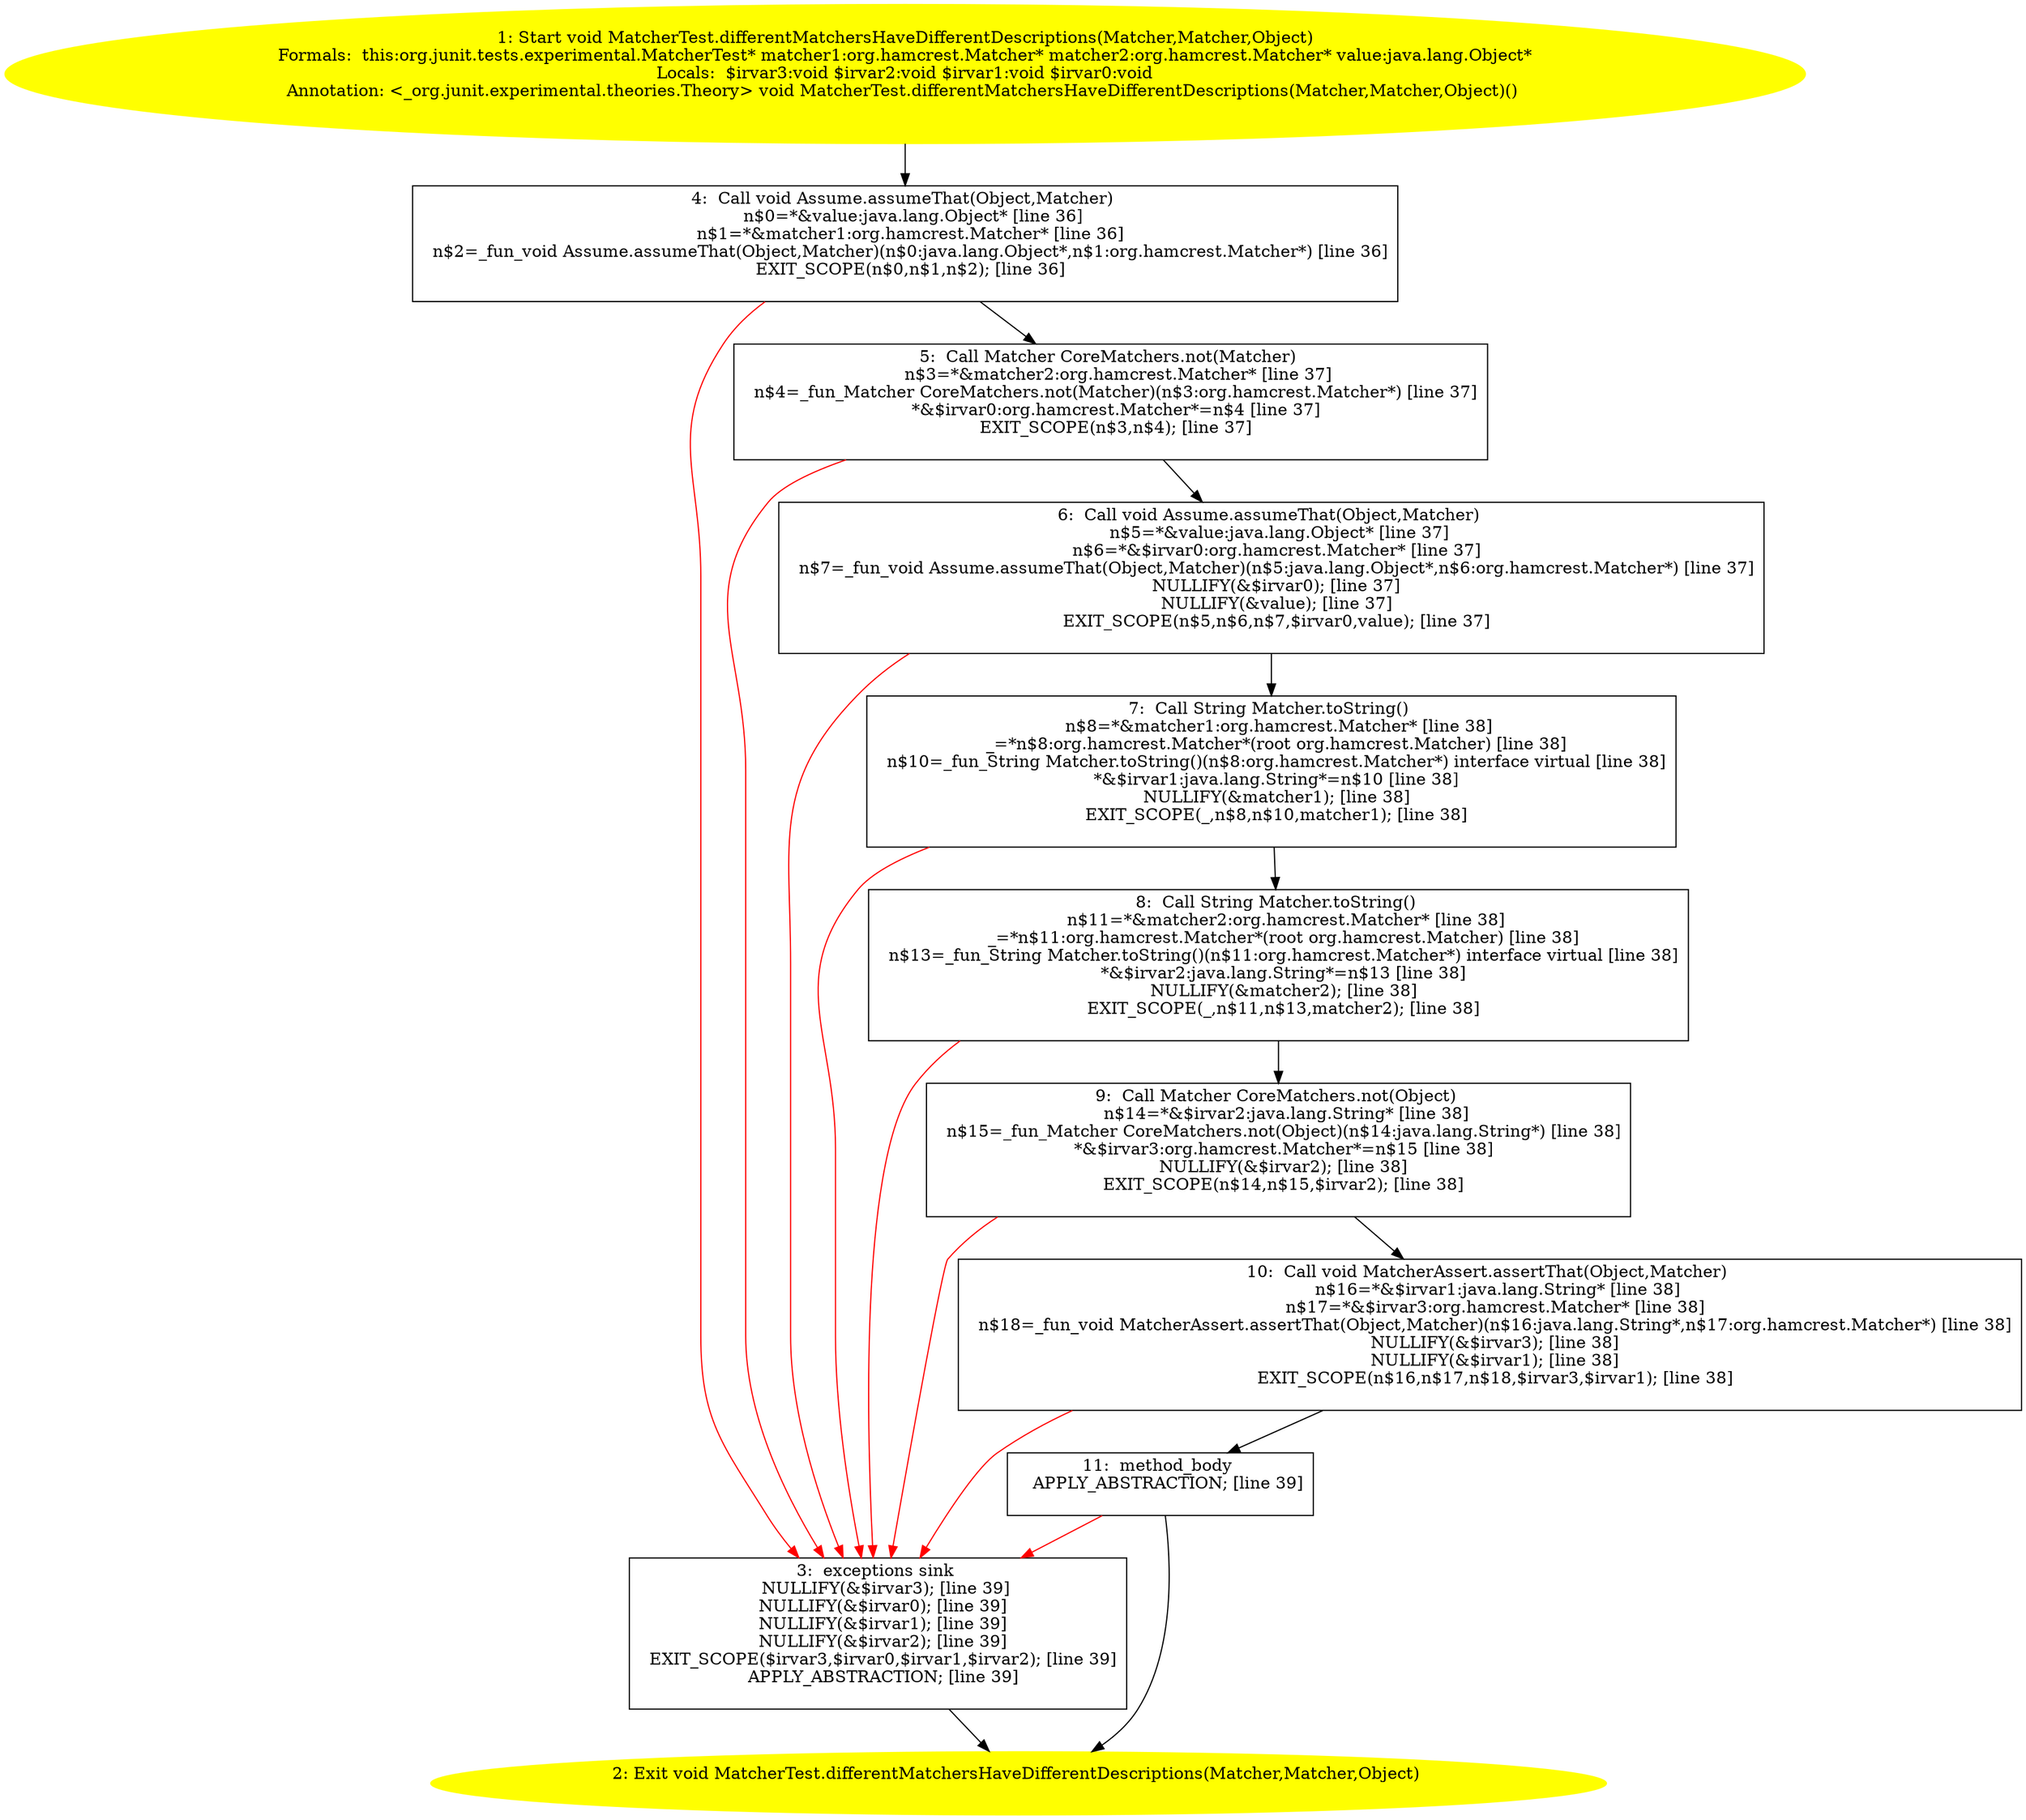 /* @generated */
digraph cfg {
"org.junit.tests.experimental.MatcherTest.differentMatchersHaveDifferentDescriptions(org.hamcrest.Mat.c66edfb973ecd1dfc65a28a95ddf0ad2_1" [label="1: Start void MatcherTest.differentMatchersHaveDifferentDescriptions(Matcher,Matcher,Object)\nFormals:  this:org.junit.tests.experimental.MatcherTest* matcher1:org.hamcrest.Matcher* matcher2:org.hamcrest.Matcher* value:java.lang.Object*\nLocals:  $irvar3:void $irvar2:void $irvar1:void $irvar0:void\nAnnotation: <_org.junit.experimental.theories.Theory> void MatcherTest.differentMatchersHaveDifferentDescriptions(Matcher,Matcher,Object)() \n  " color=yellow style=filled]
	

	 "org.junit.tests.experimental.MatcherTest.differentMatchersHaveDifferentDescriptions(org.hamcrest.Mat.c66edfb973ecd1dfc65a28a95ddf0ad2_1" -> "org.junit.tests.experimental.MatcherTest.differentMatchersHaveDifferentDescriptions(org.hamcrest.Mat.c66edfb973ecd1dfc65a28a95ddf0ad2_4" ;
"org.junit.tests.experimental.MatcherTest.differentMatchersHaveDifferentDescriptions(org.hamcrest.Mat.c66edfb973ecd1dfc65a28a95ddf0ad2_2" [label="2: Exit void MatcherTest.differentMatchersHaveDifferentDescriptions(Matcher,Matcher,Object) \n  " color=yellow style=filled]
	

"org.junit.tests.experimental.MatcherTest.differentMatchersHaveDifferentDescriptions(org.hamcrest.Mat.c66edfb973ecd1dfc65a28a95ddf0ad2_3" [label="3:  exceptions sink \n   NULLIFY(&$irvar3); [line 39]\n  NULLIFY(&$irvar0); [line 39]\n  NULLIFY(&$irvar1); [line 39]\n  NULLIFY(&$irvar2); [line 39]\n  EXIT_SCOPE($irvar3,$irvar0,$irvar1,$irvar2); [line 39]\n  APPLY_ABSTRACTION; [line 39]\n " shape="box"]
	

	 "org.junit.tests.experimental.MatcherTest.differentMatchersHaveDifferentDescriptions(org.hamcrest.Mat.c66edfb973ecd1dfc65a28a95ddf0ad2_3" -> "org.junit.tests.experimental.MatcherTest.differentMatchersHaveDifferentDescriptions(org.hamcrest.Mat.c66edfb973ecd1dfc65a28a95ddf0ad2_2" ;
"org.junit.tests.experimental.MatcherTest.differentMatchersHaveDifferentDescriptions(org.hamcrest.Mat.c66edfb973ecd1dfc65a28a95ddf0ad2_4" [label="4:  Call void Assume.assumeThat(Object,Matcher) \n   n$0=*&value:java.lang.Object* [line 36]\n  n$1=*&matcher1:org.hamcrest.Matcher* [line 36]\n  n$2=_fun_void Assume.assumeThat(Object,Matcher)(n$0:java.lang.Object*,n$1:org.hamcrest.Matcher*) [line 36]\n  EXIT_SCOPE(n$0,n$1,n$2); [line 36]\n " shape="box"]
	

	 "org.junit.tests.experimental.MatcherTest.differentMatchersHaveDifferentDescriptions(org.hamcrest.Mat.c66edfb973ecd1dfc65a28a95ddf0ad2_4" -> "org.junit.tests.experimental.MatcherTest.differentMatchersHaveDifferentDescriptions(org.hamcrest.Mat.c66edfb973ecd1dfc65a28a95ddf0ad2_5" ;
	 "org.junit.tests.experimental.MatcherTest.differentMatchersHaveDifferentDescriptions(org.hamcrest.Mat.c66edfb973ecd1dfc65a28a95ddf0ad2_4" -> "org.junit.tests.experimental.MatcherTest.differentMatchersHaveDifferentDescriptions(org.hamcrest.Mat.c66edfb973ecd1dfc65a28a95ddf0ad2_3" [color="red" ];
"org.junit.tests.experimental.MatcherTest.differentMatchersHaveDifferentDescriptions(org.hamcrest.Mat.c66edfb973ecd1dfc65a28a95ddf0ad2_5" [label="5:  Call Matcher CoreMatchers.not(Matcher) \n   n$3=*&matcher2:org.hamcrest.Matcher* [line 37]\n  n$4=_fun_Matcher CoreMatchers.not(Matcher)(n$3:org.hamcrest.Matcher*) [line 37]\n  *&$irvar0:org.hamcrest.Matcher*=n$4 [line 37]\n  EXIT_SCOPE(n$3,n$4); [line 37]\n " shape="box"]
	

	 "org.junit.tests.experimental.MatcherTest.differentMatchersHaveDifferentDescriptions(org.hamcrest.Mat.c66edfb973ecd1dfc65a28a95ddf0ad2_5" -> "org.junit.tests.experimental.MatcherTest.differentMatchersHaveDifferentDescriptions(org.hamcrest.Mat.c66edfb973ecd1dfc65a28a95ddf0ad2_6" ;
	 "org.junit.tests.experimental.MatcherTest.differentMatchersHaveDifferentDescriptions(org.hamcrest.Mat.c66edfb973ecd1dfc65a28a95ddf0ad2_5" -> "org.junit.tests.experimental.MatcherTest.differentMatchersHaveDifferentDescriptions(org.hamcrest.Mat.c66edfb973ecd1dfc65a28a95ddf0ad2_3" [color="red" ];
"org.junit.tests.experimental.MatcherTest.differentMatchersHaveDifferentDescriptions(org.hamcrest.Mat.c66edfb973ecd1dfc65a28a95ddf0ad2_6" [label="6:  Call void Assume.assumeThat(Object,Matcher) \n   n$5=*&value:java.lang.Object* [line 37]\n  n$6=*&$irvar0:org.hamcrest.Matcher* [line 37]\n  n$7=_fun_void Assume.assumeThat(Object,Matcher)(n$5:java.lang.Object*,n$6:org.hamcrest.Matcher*) [line 37]\n  NULLIFY(&$irvar0); [line 37]\n  NULLIFY(&value); [line 37]\n  EXIT_SCOPE(n$5,n$6,n$7,$irvar0,value); [line 37]\n " shape="box"]
	

	 "org.junit.tests.experimental.MatcherTest.differentMatchersHaveDifferentDescriptions(org.hamcrest.Mat.c66edfb973ecd1dfc65a28a95ddf0ad2_6" -> "org.junit.tests.experimental.MatcherTest.differentMatchersHaveDifferentDescriptions(org.hamcrest.Mat.c66edfb973ecd1dfc65a28a95ddf0ad2_7" ;
	 "org.junit.tests.experimental.MatcherTest.differentMatchersHaveDifferentDescriptions(org.hamcrest.Mat.c66edfb973ecd1dfc65a28a95ddf0ad2_6" -> "org.junit.tests.experimental.MatcherTest.differentMatchersHaveDifferentDescriptions(org.hamcrest.Mat.c66edfb973ecd1dfc65a28a95ddf0ad2_3" [color="red" ];
"org.junit.tests.experimental.MatcherTest.differentMatchersHaveDifferentDescriptions(org.hamcrest.Mat.c66edfb973ecd1dfc65a28a95ddf0ad2_7" [label="7:  Call String Matcher.toString() \n   n$8=*&matcher1:org.hamcrest.Matcher* [line 38]\n  _=*n$8:org.hamcrest.Matcher*(root org.hamcrest.Matcher) [line 38]\n  n$10=_fun_String Matcher.toString()(n$8:org.hamcrest.Matcher*) interface virtual [line 38]\n  *&$irvar1:java.lang.String*=n$10 [line 38]\n  NULLIFY(&matcher1); [line 38]\n  EXIT_SCOPE(_,n$8,n$10,matcher1); [line 38]\n " shape="box"]
	

	 "org.junit.tests.experimental.MatcherTest.differentMatchersHaveDifferentDescriptions(org.hamcrest.Mat.c66edfb973ecd1dfc65a28a95ddf0ad2_7" -> "org.junit.tests.experimental.MatcherTest.differentMatchersHaveDifferentDescriptions(org.hamcrest.Mat.c66edfb973ecd1dfc65a28a95ddf0ad2_8" ;
	 "org.junit.tests.experimental.MatcherTest.differentMatchersHaveDifferentDescriptions(org.hamcrest.Mat.c66edfb973ecd1dfc65a28a95ddf0ad2_7" -> "org.junit.tests.experimental.MatcherTest.differentMatchersHaveDifferentDescriptions(org.hamcrest.Mat.c66edfb973ecd1dfc65a28a95ddf0ad2_3" [color="red" ];
"org.junit.tests.experimental.MatcherTest.differentMatchersHaveDifferentDescriptions(org.hamcrest.Mat.c66edfb973ecd1dfc65a28a95ddf0ad2_8" [label="8:  Call String Matcher.toString() \n   n$11=*&matcher2:org.hamcrest.Matcher* [line 38]\n  _=*n$11:org.hamcrest.Matcher*(root org.hamcrest.Matcher) [line 38]\n  n$13=_fun_String Matcher.toString()(n$11:org.hamcrest.Matcher*) interface virtual [line 38]\n  *&$irvar2:java.lang.String*=n$13 [line 38]\n  NULLIFY(&matcher2); [line 38]\n  EXIT_SCOPE(_,n$11,n$13,matcher2); [line 38]\n " shape="box"]
	

	 "org.junit.tests.experimental.MatcherTest.differentMatchersHaveDifferentDescriptions(org.hamcrest.Mat.c66edfb973ecd1dfc65a28a95ddf0ad2_8" -> "org.junit.tests.experimental.MatcherTest.differentMatchersHaveDifferentDescriptions(org.hamcrest.Mat.c66edfb973ecd1dfc65a28a95ddf0ad2_9" ;
	 "org.junit.tests.experimental.MatcherTest.differentMatchersHaveDifferentDescriptions(org.hamcrest.Mat.c66edfb973ecd1dfc65a28a95ddf0ad2_8" -> "org.junit.tests.experimental.MatcherTest.differentMatchersHaveDifferentDescriptions(org.hamcrest.Mat.c66edfb973ecd1dfc65a28a95ddf0ad2_3" [color="red" ];
"org.junit.tests.experimental.MatcherTest.differentMatchersHaveDifferentDescriptions(org.hamcrest.Mat.c66edfb973ecd1dfc65a28a95ddf0ad2_9" [label="9:  Call Matcher CoreMatchers.not(Object) \n   n$14=*&$irvar2:java.lang.String* [line 38]\n  n$15=_fun_Matcher CoreMatchers.not(Object)(n$14:java.lang.String*) [line 38]\n  *&$irvar3:org.hamcrest.Matcher*=n$15 [line 38]\n  NULLIFY(&$irvar2); [line 38]\n  EXIT_SCOPE(n$14,n$15,$irvar2); [line 38]\n " shape="box"]
	

	 "org.junit.tests.experimental.MatcherTest.differentMatchersHaveDifferentDescriptions(org.hamcrest.Mat.c66edfb973ecd1dfc65a28a95ddf0ad2_9" -> "org.junit.tests.experimental.MatcherTest.differentMatchersHaveDifferentDescriptions(org.hamcrest.Mat.c66edfb973ecd1dfc65a28a95ddf0ad2_10" ;
	 "org.junit.tests.experimental.MatcherTest.differentMatchersHaveDifferentDescriptions(org.hamcrest.Mat.c66edfb973ecd1dfc65a28a95ddf0ad2_9" -> "org.junit.tests.experimental.MatcherTest.differentMatchersHaveDifferentDescriptions(org.hamcrest.Mat.c66edfb973ecd1dfc65a28a95ddf0ad2_3" [color="red" ];
"org.junit.tests.experimental.MatcherTest.differentMatchersHaveDifferentDescriptions(org.hamcrest.Mat.c66edfb973ecd1dfc65a28a95ddf0ad2_10" [label="10:  Call void MatcherAssert.assertThat(Object,Matcher) \n   n$16=*&$irvar1:java.lang.String* [line 38]\n  n$17=*&$irvar3:org.hamcrest.Matcher* [line 38]\n  n$18=_fun_void MatcherAssert.assertThat(Object,Matcher)(n$16:java.lang.String*,n$17:org.hamcrest.Matcher*) [line 38]\n  NULLIFY(&$irvar3); [line 38]\n  NULLIFY(&$irvar1); [line 38]\n  EXIT_SCOPE(n$16,n$17,n$18,$irvar3,$irvar1); [line 38]\n " shape="box"]
	

	 "org.junit.tests.experimental.MatcherTest.differentMatchersHaveDifferentDescriptions(org.hamcrest.Mat.c66edfb973ecd1dfc65a28a95ddf0ad2_10" -> "org.junit.tests.experimental.MatcherTest.differentMatchersHaveDifferentDescriptions(org.hamcrest.Mat.c66edfb973ecd1dfc65a28a95ddf0ad2_11" ;
	 "org.junit.tests.experimental.MatcherTest.differentMatchersHaveDifferentDescriptions(org.hamcrest.Mat.c66edfb973ecd1dfc65a28a95ddf0ad2_10" -> "org.junit.tests.experimental.MatcherTest.differentMatchersHaveDifferentDescriptions(org.hamcrest.Mat.c66edfb973ecd1dfc65a28a95ddf0ad2_3" [color="red" ];
"org.junit.tests.experimental.MatcherTest.differentMatchersHaveDifferentDescriptions(org.hamcrest.Mat.c66edfb973ecd1dfc65a28a95ddf0ad2_11" [label="11:  method_body \n   APPLY_ABSTRACTION; [line 39]\n " shape="box"]
	

	 "org.junit.tests.experimental.MatcherTest.differentMatchersHaveDifferentDescriptions(org.hamcrest.Mat.c66edfb973ecd1dfc65a28a95ddf0ad2_11" -> "org.junit.tests.experimental.MatcherTest.differentMatchersHaveDifferentDescriptions(org.hamcrest.Mat.c66edfb973ecd1dfc65a28a95ddf0ad2_2" ;
	 "org.junit.tests.experimental.MatcherTest.differentMatchersHaveDifferentDescriptions(org.hamcrest.Mat.c66edfb973ecd1dfc65a28a95ddf0ad2_11" -> "org.junit.tests.experimental.MatcherTest.differentMatchersHaveDifferentDescriptions(org.hamcrest.Mat.c66edfb973ecd1dfc65a28a95ddf0ad2_3" [color="red" ];
}
